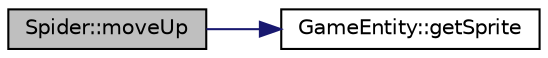 digraph "Spider::moveUp"
{
  edge [fontname="Helvetica",fontsize="10",labelfontname="Helvetica",labelfontsize="10"];
  node [fontname="Helvetica",fontsize="10",shape=record];
  rankdir="LR";
  Node29 [label="Spider::moveUp",height=0.2,width=0.4,color="black", fillcolor="grey75", style="filled", fontcolor="black"];
  Node29 -> Node30 [color="midnightblue",fontsize="10",style="solid",fontname="Helvetica"];
  Node30 [label="GameEntity::getSprite",height=0.2,width=0.4,color="black", fillcolor="white", style="filled",URL="$class_game_entity.html#a1c1e710a15af51c30088a499271832ed",tooltip="Returns the sprite of the game entity. "];
}
